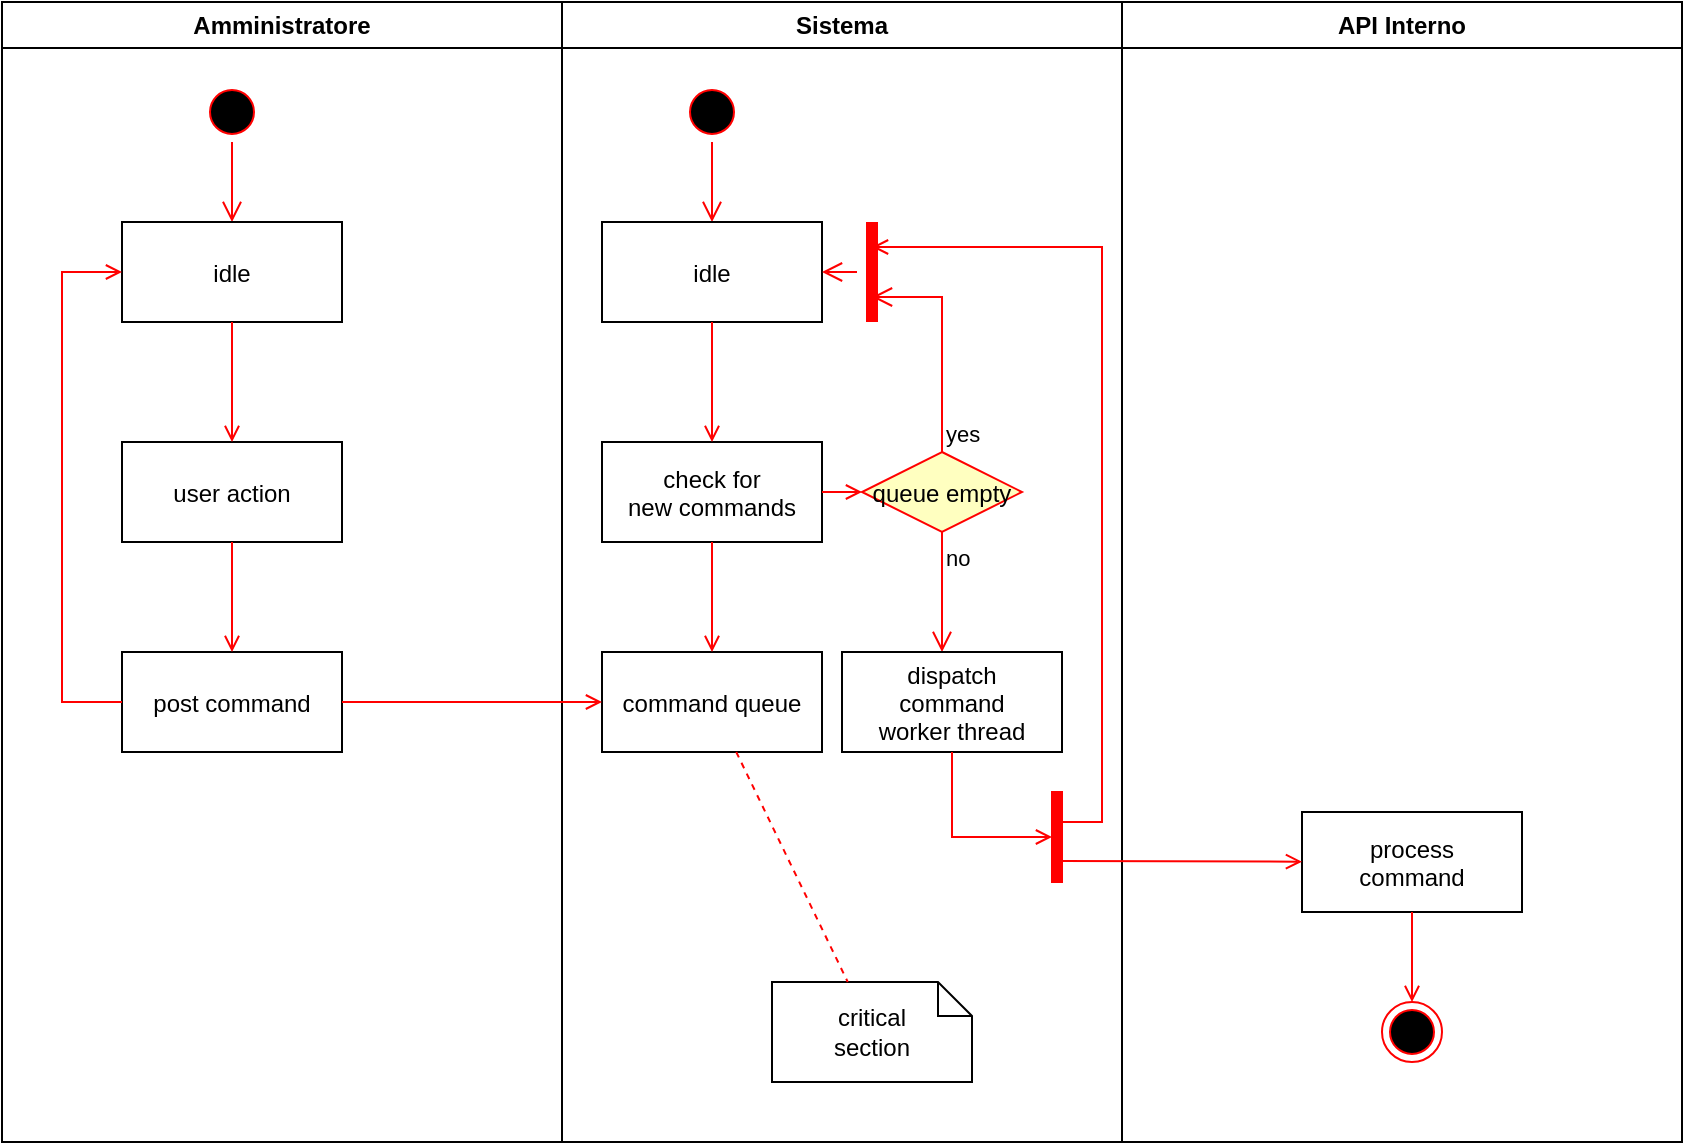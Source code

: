 <mxfile version="20.7.4" type="github">
  <diagram id="Zy6TgiktLHt2EOAxuK4o" name="Pagina-1">
    <mxGraphModel dx="1434" dy="796" grid="1" gridSize="10" guides="1" tooltips="1" connect="1" arrows="1" fold="1" page="1" pageScale="1" pageWidth="827" pageHeight="1169" math="0" shadow="0">
      <root>
        <mxCell id="0" />
        <mxCell id="1" parent="0" />
        <mxCell id="LdJUYDuIjC4-5wRXSj9j-1" value="Amministratore" style="swimlane;whiteSpace=wrap;startSize=23;" vertex="1" parent="1">
          <mxGeometry x="60" y="160" width="280" height="570" as="geometry" />
        </mxCell>
        <mxCell id="LdJUYDuIjC4-5wRXSj9j-2" value="" style="ellipse;shape=startState;fillColor=#000000;strokeColor=#ff0000;" vertex="1" parent="LdJUYDuIjC4-5wRXSj9j-1">
          <mxGeometry x="100" y="40" width="30" height="30" as="geometry" />
        </mxCell>
        <mxCell id="LdJUYDuIjC4-5wRXSj9j-3" value="" style="edgeStyle=elbowEdgeStyle;elbow=horizontal;verticalAlign=bottom;endArrow=open;endSize=8;strokeColor=#FF0000;endFill=1;rounded=0" edge="1" parent="LdJUYDuIjC4-5wRXSj9j-1" source="LdJUYDuIjC4-5wRXSj9j-2" target="LdJUYDuIjC4-5wRXSj9j-4">
          <mxGeometry x="100" y="40" as="geometry">
            <mxPoint x="115" y="110" as="targetPoint" />
          </mxGeometry>
        </mxCell>
        <mxCell id="LdJUYDuIjC4-5wRXSj9j-4" value="idle" style="" vertex="1" parent="LdJUYDuIjC4-5wRXSj9j-1">
          <mxGeometry x="60" y="110" width="110" height="50" as="geometry" />
        </mxCell>
        <mxCell id="LdJUYDuIjC4-5wRXSj9j-5" value="user action" style="" vertex="1" parent="LdJUYDuIjC4-5wRXSj9j-1">
          <mxGeometry x="60" y="220" width="110" height="50" as="geometry" />
        </mxCell>
        <mxCell id="LdJUYDuIjC4-5wRXSj9j-6" value="" style="endArrow=open;strokeColor=#FF0000;endFill=1;rounded=0" edge="1" parent="LdJUYDuIjC4-5wRXSj9j-1" source="LdJUYDuIjC4-5wRXSj9j-4" target="LdJUYDuIjC4-5wRXSj9j-5">
          <mxGeometry relative="1" as="geometry" />
        </mxCell>
        <mxCell id="LdJUYDuIjC4-5wRXSj9j-7" value="post command" style="" vertex="1" parent="LdJUYDuIjC4-5wRXSj9j-1">
          <mxGeometry x="60" y="325" width="110" height="50" as="geometry" />
        </mxCell>
        <mxCell id="LdJUYDuIjC4-5wRXSj9j-8" value="" style="endArrow=open;strokeColor=#FF0000;endFill=1;rounded=0" edge="1" parent="LdJUYDuIjC4-5wRXSj9j-1" source="LdJUYDuIjC4-5wRXSj9j-5" target="LdJUYDuIjC4-5wRXSj9j-7">
          <mxGeometry relative="1" as="geometry" />
        </mxCell>
        <mxCell id="LdJUYDuIjC4-5wRXSj9j-9" value="" style="edgeStyle=elbowEdgeStyle;elbow=horizontal;strokeColor=#FF0000;endArrow=open;endFill=1;rounded=0" edge="1" parent="LdJUYDuIjC4-5wRXSj9j-1" source="LdJUYDuIjC4-5wRXSj9j-7" target="LdJUYDuIjC4-5wRXSj9j-4">
          <mxGeometry width="100" height="100" relative="1" as="geometry">
            <mxPoint x="160" y="290" as="sourcePoint" />
            <mxPoint x="260" y="190" as="targetPoint" />
            <Array as="points">
              <mxPoint x="30" y="250" />
            </Array>
          </mxGeometry>
        </mxCell>
        <mxCell id="LdJUYDuIjC4-5wRXSj9j-10" value="Sistema" style="swimlane;whiteSpace=wrap" vertex="1" parent="1">
          <mxGeometry x="340" y="160" width="280" height="570" as="geometry" />
        </mxCell>
        <mxCell id="LdJUYDuIjC4-5wRXSj9j-11" value="" style="ellipse;shape=startState;fillColor=#000000;strokeColor=#ff0000;" vertex="1" parent="LdJUYDuIjC4-5wRXSj9j-10">
          <mxGeometry x="60" y="40" width="30" height="30" as="geometry" />
        </mxCell>
        <mxCell id="LdJUYDuIjC4-5wRXSj9j-12" value="" style="edgeStyle=elbowEdgeStyle;elbow=horizontal;verticalAlign=bottom;endArrow=open;endSize=8;strokeColor=#FF0000;endFill=1;rounded=0" edge="1" parent="LdJUYDuIjC4-5wRXSj9j-10" source="LdJUYDuIjC4-5wRXSj9j-11" target="LdJUYDuIjC4-5wRXSj9j-13">
          <mxGeometry x="40" y="20" as="geometry">
            <mxPoint x="55" y="90" as="targetPoint" />
          </mxGeometry>
        </mxCell>
        <mxCell id="LdJUYDuIjC4-5wRXSj9j-13" value="idle" style="" vertex="1" parent="LdJUYDuIjC4-5wRXSj9j-10">
          <mxGeometry x="20" y="110" width="110" height="50" as="geometry" />
        </mxCell>
        <mxCell id="LdJUYDuIjC4-5wRXSj9j-14" value="check for &#xa;new commands" style="" vertex="1" parent="LdJUYDuIjC4-5wRXSj9j-10">
          <mxGeometry x="20" y="220" width="110" height="50" as="geometry" />
        </mxCell>
        <mxCell id="LdJUYDuIjC4-5wRXSj9j-15" value="" style="endArrow=open;strokeColor=#FF0000;endFill=1;rounded=0" edge="1" parent="LdJUYDuIjC4-5wRXSj9j-10" source="LdJUYDuIjC4-5wRXSj9j-13" target="LdJUYDuIjC4-5wRXSj9j-14">
          <mxGeometry relative="1" as="geometry" />
        </mxCell>
        <mxCell id="LdJUYDuIjC4-5wRXSj9j-16" value="command queue" style="" vertex="1" parent="LdJUYDuIjC4-5wRXSj9j-10">
          <mxGeometry x="20" y="325" width="110" height="50" as="geometry" />
        </mxCell>
        <mxCell id="LdJUYDuIjC4-5wRXSj9j-17" value="" style="endArrow=open;strokeColor=#FF0000;endFill=1;rounded=0" edge="1" parent="LdJUYDuIjC4-5wRXSj9j-10" source="LdJUYDuIjC4-5wRXSj9j-14" target="LdJUYDuIjC4-5wRXSj9j-16">
          <mxGeometry relative="1" as="geometry" />
        </mxCell>
        <mxCell id="LdJUYDuIjC4-5wRXSj9j-18" value="queue empty" style="rhombus;fillColor=#ffffc0;strokeColor=#ff0000;" vertex="1" parent="LdJUYDuIjC4-5wRXSj9j-10">
          <mxGeometry x="150" y="225" width="80" height="40" as="geometry" />
        </mxCell>
        <mxCell id="LdJUYDuIjC4-5wRXSj9j-19" value="yes" style="edgeStyle=elbowEdgeStyle;elbow=horizontal;align=left;verticalAlign=bottom;endArrow=open;endSize=8;strokeColor=#FF0000;exitX=0.5;exitY=0;endFill=1;rounded=0;entryX=0.75;entryY=0.5;entryPerimeter=0" edge="1" parent="LdJUYDuIjC4-5wRXSj9j-10" source="LdJUYDuIjC4-5wRXSj9j-18" target="LdJUYDuIjC4-5wRXSj9j-22">
          <mxGeometry x="-1" relative="1" as="geometry">
            <mxPoint x="160" y="150" as="targetPoint" />
            <Array as="points">
              <mxPoint x="190" y="180" />
            </Array>
          </mxGeometry>
        </mxCell>
        <mxCell id="LdJUYDuIjC4-5wRXSj9j-20" value="no" style="edgeStyle=elbowEdgeStyle;elbow=horizontal;align=left;verticalAlign=top;endArrow=open;endSize=8;strokeColor=#FF0000;endFill=1;rounded=0" edge="1" parent="LdJUYDuIjC4-5wRXSj9j-10" source="LdJUYDuIjC4-5wRXSj9j-18" target="LdJUYDuIjC4-5wRXSj9j-24">
          <mxGeometry x="-1" relative="1" as="geometry">
            <mxPoint x="190" y="305" as="targetPoint" />
          </mxGeometry>
        </mxCell>
        <mxCell id="LdJUYDuIjC4-5wRXSj9j-21" value="" style="endArrow=open;strokeColor=#FF0000;endFill=1;rounded=0" edge="1" parent="LdJUYDuIjC4-5wRXSj9j-10" source="LdJUYDuIjC4-5wRXSj9j-14" target="LdJUYDuIjC4-5wRXSj9j-18">
          <mxGeometry relative="1" as="geometry" />
        </mxCell>
        <mxCell id="LdJUYDuIjC4-5wRXSj9j-22" value="" style="shape=line;strokeWidth=6;strokeColor=#ff0000;rotation=90" vertex="1" parent="LdJUYDuIjC4-5wRXSj9j-10">
          <mxGeometry x="130" y="127.5" width="50" height="15" as="geometry" />
        </mxCell>
        <mxCell id="LdJUYDuIjC4-5wRXSj9j-23" value="" style="edgeStyle=elbowEdgeStyle;elbow=horizontal;verticalAlign=bottom;endArrow=open;endSize=8;strokeColor=#FF0000;endFill=1;rounded=0" edge="1" parent="LdJUYDuIjC4-5wRXSj9j-10" source="LdJUYDuIjC4-5wRXSj9j-22" target="LdJUYDuIjC4-5wRXSj9j-13">
          <mxGeometry x="130" y="90" as="geometry">
            <mxPoint x="230" y="140" as="targetPoint" />
          </mxGeometry>
        </mxCell>
        <mxCell id="LdJUYDuIjC4-5wRXSj9j-24" value="dispatch&#xa;command&#xa;worker thread" style="" vertex="1" parent="LdJUYDuIjC4-5wRXSj9j-10">
          <mxGeometry x="140" y="325" width="110" height="50" as="geometry" />
        </mxCell>
        <mxCell id="LdJUYDuIjC4-5wRXSj9j-25" value="critical&#xa;section" style="shape=note;whiteSpace=wrap;size=17" vertex="1" parent="LdJUYDuIjC4-5wRXSj9j-10">
          <mxGeometry x="105" y="490" width="100" height="50" as="geometry" />
        </mxCell>
        <mxCell id="LdJUYDuIjC4-5wRXSj9j-26" value="" style="endArrow=none;strokeColor=#FF0000;endFill=0;rounded=0;dashed=1" edge="1" parent="LdJUYDuIjC4-5wRXSj9j-10" source="LdJUYDuIjC4-5wRXSj9j-16" target="LdJUYDuIjC4-5wRXSj9j-25">
          <mxGeometry relative="1" as="geometry" />
        </mxCell>
        <mxCell id="LdJUYDuIjC4-5wRXSj9j-27" value="" style="whiteSpace=wrap;strokeColor=#FF0000;fillColor=#FF0000" vertex="1" parent="LdJUYDuIjC4-5wRXSj9j-10">
          <mxGeometry x="245" y="395" width="5" height="45" as="geometry" />
        </mxCell>
        <mxCell id="LdJUYDuIjC4-5wRXSj9j-28" value="" style="edgeStyle=elbowEdgeStyle;elbow=horizontal;entryX=0;entryY=0.5;strokeColor=#FF0000;endArrow=open;endFill=1;rounded=0" edge="1" parent="LdJUYDuIjC4-5wRXSj9j-10" source="LdJUYDuIjC4-5wRXSj9j-24" target="LdJUYDuIjC4-5wRXSj9j-27">
          <mxGeometry width="100" height="100" relative="1" as="geometry">
            <mxPoint x="60" y="480" as="sourcePoint" />
            <mxPoint x="160" y="380" as="targetPoint" />
            <Array as="points">
              <mxPoint x="195" y="400" />
            </Array>
          </mxGeometry>
        </mxCell>
        <mxCell id="LdJUYDuIjC4-5wRXSj9j-29" value="API Interno" style="swimlane;whiteSpace=wrap" vertex="1" parent="1">
          <mxGeometry x="620" y="160" width="280" height="570" as="geometry" />
        </mxCell>
        <mxCell id="LdJUYDuIjC4-5wRXSj9j-30" value="process&#xa;command" style="" vertex="1" parent="LdJUYDuIjC4-5wRXSj9j-29">
          <mxGeometry x="90" y="405" width="110" height="50" as="geometry" />
        </mxCell>
        <mxCell id="LdJUYDuIjC4-5wRXSj9j-31" value="" style="edgeStyle=elbowEdgeStyle;elbow=horizontal;strokeColor=#FF0000;endArrow=open;endFill=1;rounded=0;entryX=0.25;entryY=0.5;entryPerimeter=0" edge="1" parent="LdJUYDuIjC4-5wRXSj9j-29" target="LdJUYDuIjC4-5wRXSj9j-22">
          <mxGeometry width="100" height="100" relative="1" as="geometry">
            <mxPoint x="-30" y="410" as="sourcePoint" />
            <mxPoint x="-120" y="120" as="targetPoint" />
            <Array as="points">
              <mxPoint x="-10" y="135" />
            </Array>
          </mxGeometry>
        </mxCell>
        <mxCell id="LdJUYDuIjC4-5wRXSj9j-32" value="" style="edgeStyle=none;strokeColor=#FF0000;endArrow=open;endFill=1;rounded=0" edge="1" parent="LdJUYDuIjC4-5wRXSj9j-29" target="LdJUYDuIjC4-5wRXSj9j-30">
          <mxGeometry width="100" height="100" relative="1" as="geometry">
            <mxPoint x="-30" y="429.5" as="sourcePoint" />
            <mxPoint x="90" y="429.5" as="targetPoint" />
          </mxGeometry>
        </mxCell>
        <mxCell id="LdJUYDuIjC4-5wRXSj9j-33" value="" style="ellipse;shape=endState;fillColor=#000000;strokeColor=#ff0000" vertex="1" parent="LdJUYDuIjC4-5wRXSj9j-29">
          <mxGeometry x="130" y="500" width="30" height="30" as="geometry" />
        </mxCell>
        <mxCell id="LdJUYDuIjC4-5wRXSj9j-34" value="" style="endArrow=open;strokeColor=#FF0000;endFill=1;rounded=0" edge="1" parent="LdJUYDuIjC4-5wRXSj9j-29" source="LdJUYDuIjC4-5wRXSj9j-30" target="LdJUYDuIjC4-5wRXSj9j-33">
          <mxGeometry relative="1" as="geometry" />
        </mxCell>
        <mxCell id="LdJUYDuIjC4-5wRXSj9j-35" value="" style="endArrow=open;strokeColor=#FF0000;endFill=1;rounded=0" edge="1" parent="1" source="LdJUYDuIjC4-5wRXSj9j-7" target="LdJUYDuIjC4-5wRXSj9j-16">
          <mxGeometry relative="1" as="geometry" />
        </mxCell>
      </root>
    </mxGraphModel>
  </diagram>
</mxfile>
